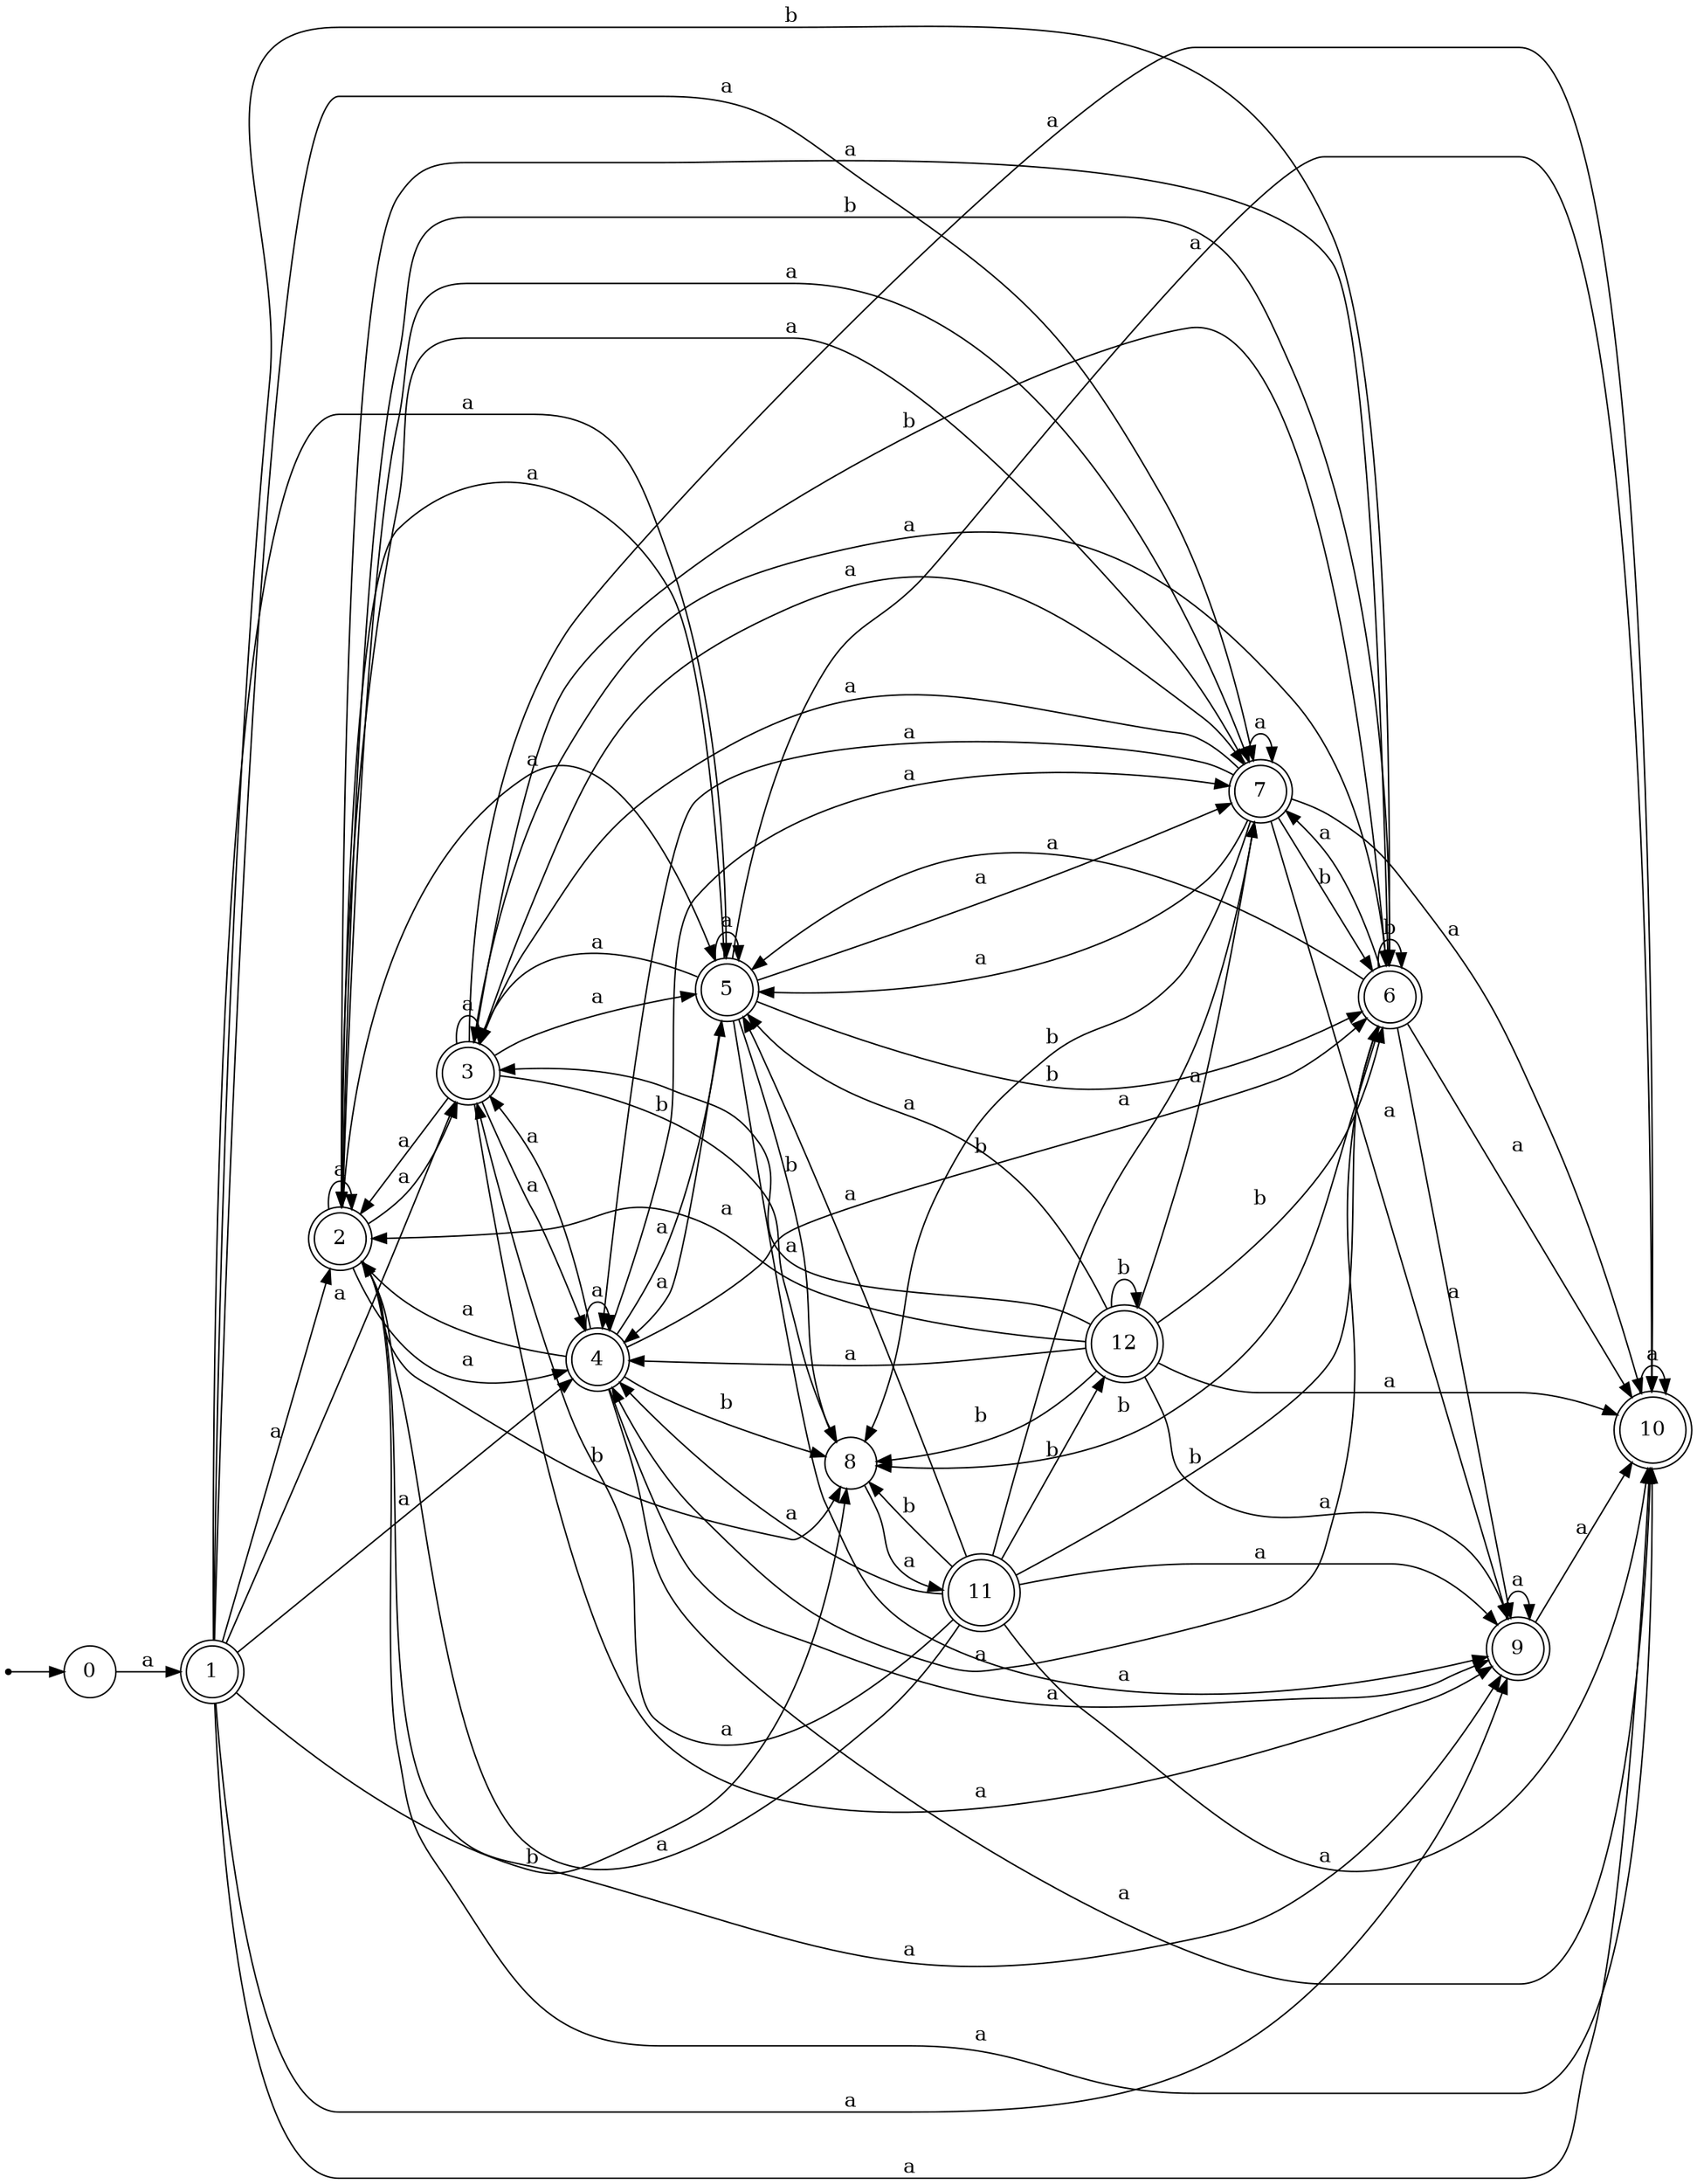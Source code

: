 digraph finite_state_machine {
rankdir=LR;
size="20,20";
node [shape = point]; "dummy0"
node [shape = circle]; "0";
"dummy0" -> "0";
node [shape = doublecircle]; "1";node [shape = doublecircle]; "2";node [shape = doublecircle]; "3";node [shape = doublecircle]; "4";node [shape = doublecircle]; "5";node [shape = doublecircle]; "6";node [shape = doublecircle]; "7";node [shape = circle]; "8";
node [shape = doublecircle]; "9";node [shape = doublecircle]; "10";node [shape = doublecircle]; "11";node [shape = doublecircle]; "12";"0" -> "1" [label = "a"];
 "1" -> "2" [label = "a"];
 "1" -> "3" [label = "a"];
 "1" -> "4" [label = "a"];
 "1" -> "5" [label = "a"];
 "1" -> "7" [label = "a"];
 "1" -> "9" [label = "a"];
 "1" -> "10" [label = "a"];
 "1" -> "8" [label = "b"];
 "1" -> "6" [label = "b"];
 "10" -> "10" [label = "a"];
 "9" -> "9" [label = "a"];
 "9" -> "10" [label = "a"];
 "8" -> "11" [label = "a"];
 "11" -> "8" [label = "b"];
 "11" -> "12" [label = "b"];
 "11" -> "6" [label = "b"];
 "11" -> "2" [label = "a"];
 "11" -> "3" [label = "a"];
 "11" -> "4" [label = "a"];
 "11" -> "5" [label = "a"];
 "11" -> "7" [label = "a"];
 "11" -> "9" [label = "a"];
 "11" -> "10" [label = "a"];
 "12" -> "8" [label = "b"];
 "12" -> "12" [label = "b"];
 "12" -> "6" [label = "b"];
 "12" -> "2" [label = "a"];
 "12" -> "3" [label = "a"];
 "12" -> "4" [label = "a"];
 "12" -> "5" [label = "a"];
 "12" -> "7" [label = "a"];
 "12" -> "9" [label = "a"];
 "12" -> "10" [label = "a"];
 "7" -> "2" [label = "a"];
 "7" -> "3" [label = "a"];
 "7" -> "4" [label = "a"];
 "7" -> "5" [label = "a"];
 "7" -> "7" [label = "a"];
 "7" -> "9" [label = "a"];
 "7" -> "10" [label = "a"];
 "7" -> "8" [label = "b"];
 "7" -> "6" [label = "b"];
 "6" -> "8" [label = "b"];
 "6" -> "6" [label = "b"];
 "6" -> "2" [label = "a"];
 "6" -> "3" [label = "a"];
 "6" -> "4" [label = "a"];
 "6" -> "5" [label = "a"];
 "6" -> "7" [label = "a"];
 "6" -> "9" [label = "a"];
 "6" -> "10" [label = "a"];
 "5" -> "2" [label = "a"];
 "5" -> "3" [label = "a"];
 "5" -> "4" [label = "a"];
 "5" -> "5" [label = "a"];
 "5" -> "7" [label = "a"];
 "5" -> "9" [label = "a"];
 "5" -> "10" [label = "a"];
 "5" -> "8" [label = "b"];
 "5" -> "6" [label = "b"];
 "4" -> "2" [label = "a"];
 "4" -> "3" [label = "a"];
 "4" -> "4" [label = "a"];
 "4" -> "5" [label = "a"];
 "4" -> "7" [label = "a"];
 "4" -> "9" [label = "a"];
 "4" -> "10" [label = "a"];
 "4" -> "8" [label = "b"];
 "4" -> "6" [label = "b"];
 "3" -> "2" [label = "a"];
 "3" -> "3" [label = "a"];
 "3" -> "4" [label = "a"];
 "3" -> "5" [label = "a"];
 "3" -> "7" [label = "a"];
 "3" -> "9" [label = "a"];
 "3" -> "10" [label = "a"];
 "3" -> "8" [label = "b"];
 "3" -> "6" [label = "b"];
 "2" -> "2" [label = "a"];
 "2" -> "3" [label = "a"];
 "2" -> "4" [label = "a"];
 "2" -> "5" [label = "a"];
 "2" -> "7" [label = "a"];
 "2" -> "9" [label = "a"];
 "2" -> "10" [label = "a"];
 "2" -> "8" [label = "b"];
 "2" -> "6" [label = "b"];
 }
